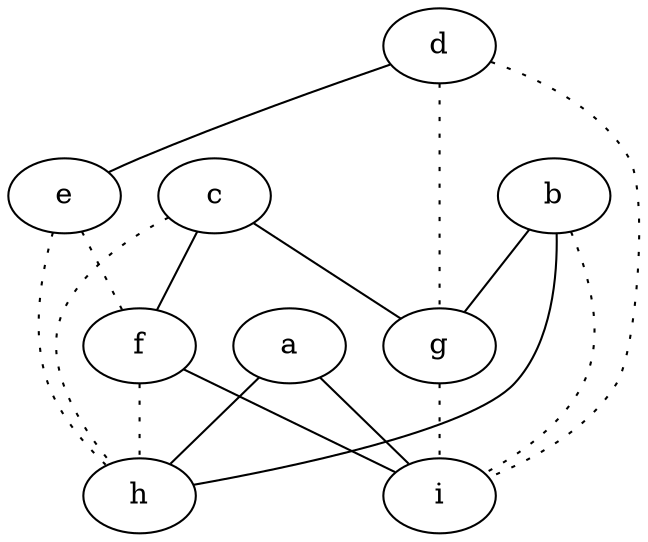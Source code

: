 graph {
a -- h;
a -- i;
b -- g;
b -- h;
b -- i [style=dotted];
c -- f;
c -- g;
c -- h [style=dotted];
d -- e;
d -- g [style=dotted];
d -- i [style=dotted];
e -- f [style=dotted];
e -- h [style=dotted];
f -- h [style=dotted];
f -- i;
g -- i [style=dotted];
}
